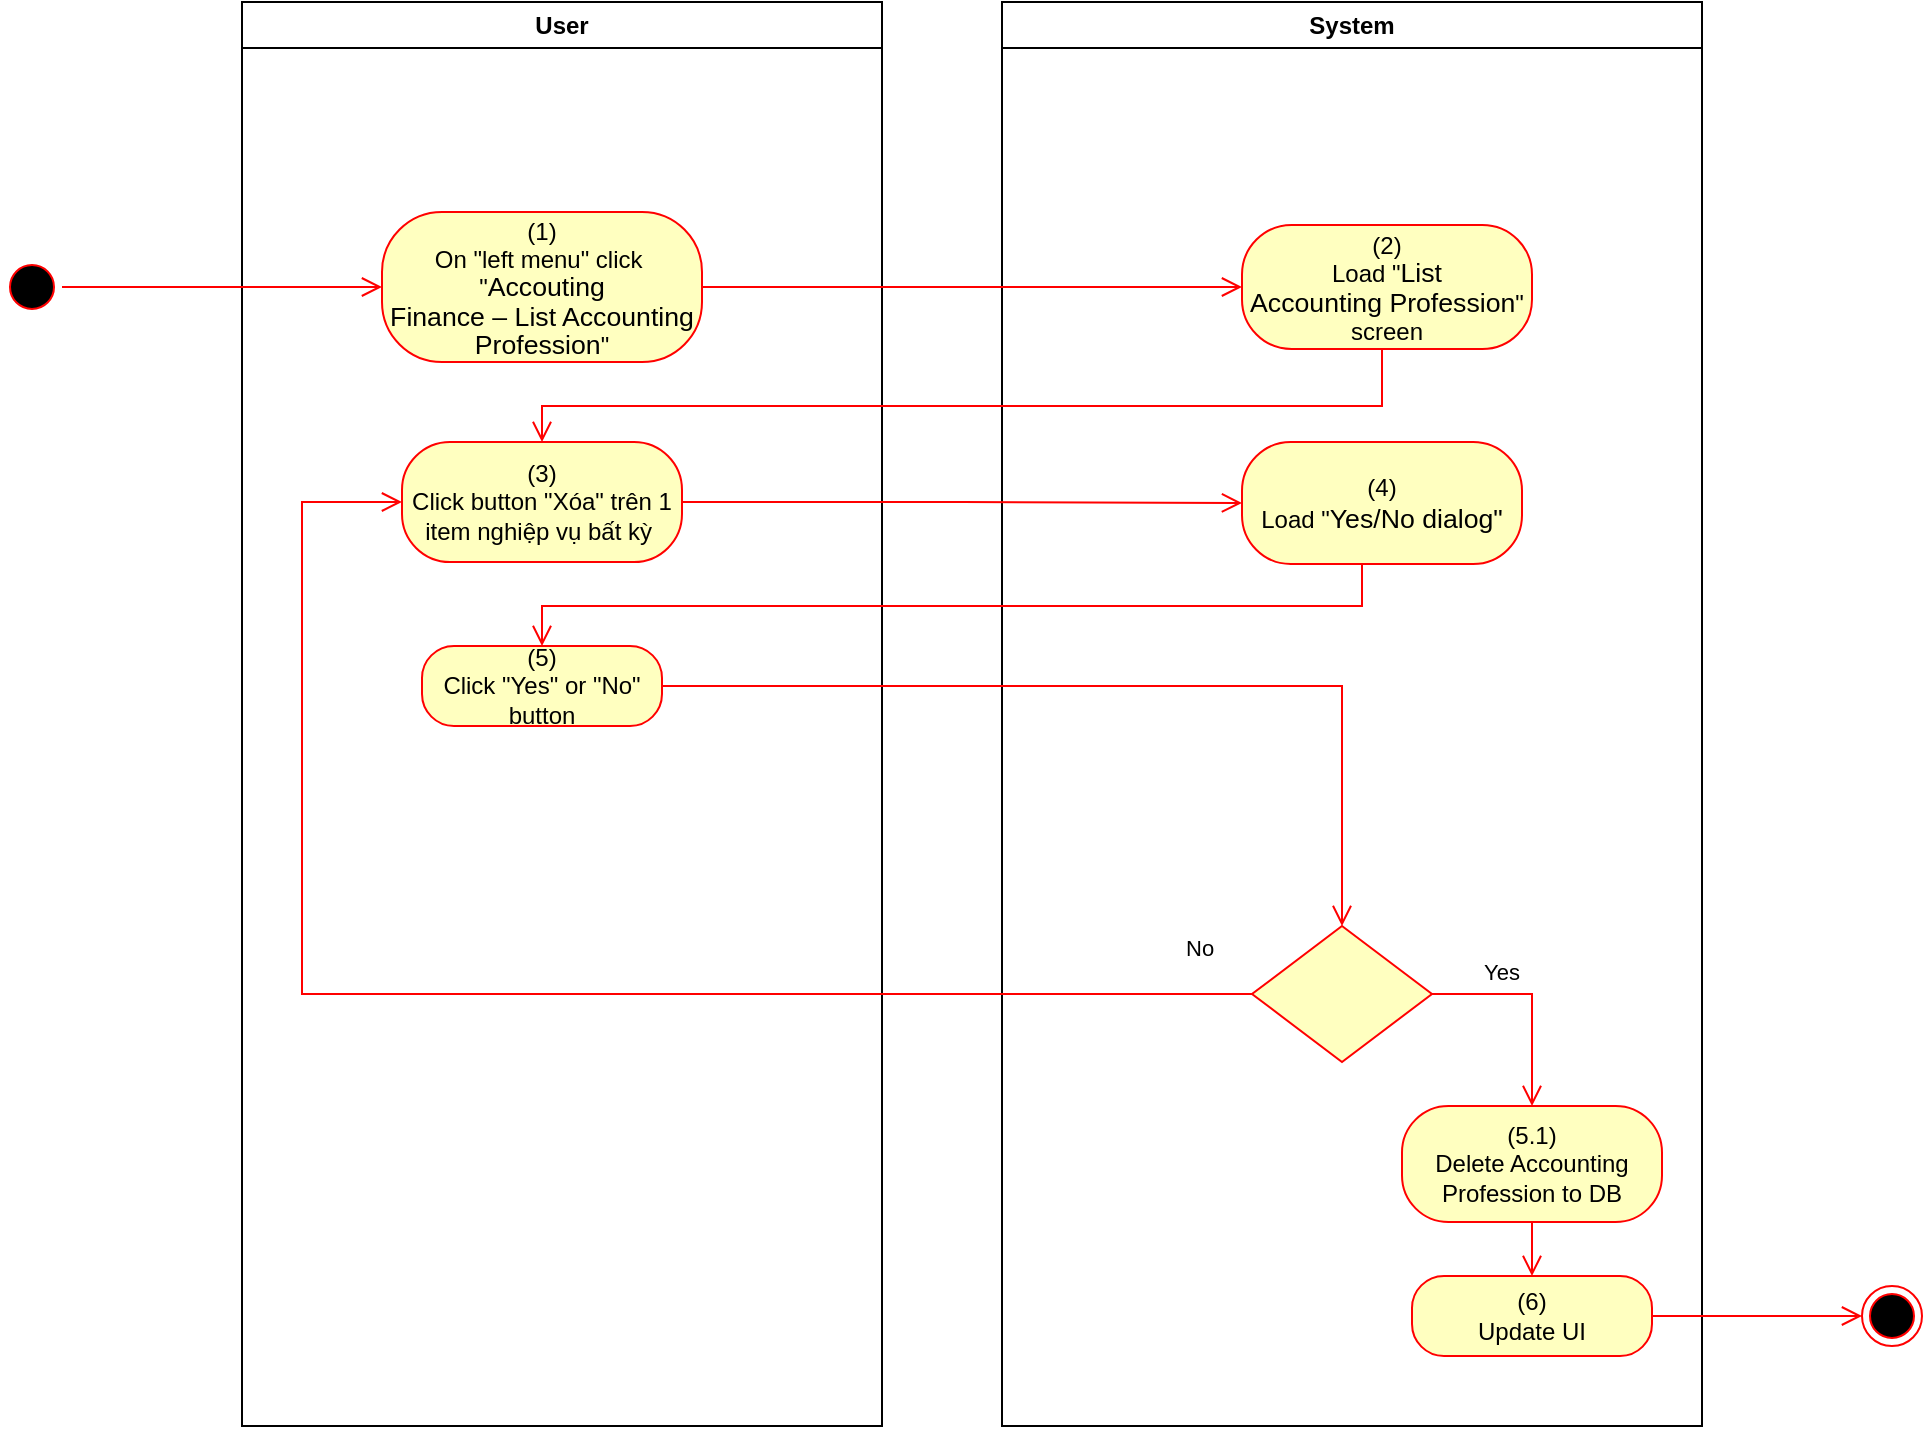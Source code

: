 <mxfile version="15.4.0" type="device"><diagram id="7PoQeCOyazmJgIUQAIgL" name="Page-1"><mxGraphModel dx="1086" dy="806" grid="1" gridSize="10" guides="1" tooltips="1" connect="1" arrows="1" fold="1" page="1" pageScale="1" pageWidth="850" pageHeight="1100" math="0" shadow="0"><root><mxCell id="0"/><mxCell id="1" parent="0"/><mxCell id="C84gHfv-LpyMnYBMsEaa-1" value="User" style="swimlane;whiteSpace=wrap" parent="1" vertex="1"><mxGeometry x="140" y="128" width="320" height="712" as="geometry"><mxRectangle x="120" y="128" width="60" height="23" as="alternateBounds"/></mxGeometry></mxCell><mxCell id="C84gHfv-LpyMnYBMsEaa-2" value="(1)&lt;br style=&quot;padding: 0px ; margin: 0px&quot;&gt;On &quot;left menu&quot; click&amp;nbsp;&lt;br style=&quot;padding: 0px ; margin: 0px&quot;&gt;&quot;&lt;span lang=&quot;EN-GB&quot; style=&quot;font-size: 10pt ; line-height: 14.267px ; font-family: &amp;#34;arial&amp;#34; , sans-serif&quot;&gt;Accouting&lt;br&gt;Finance – List Accounting Profession&lt;/span&gt;&quot;" style="rounded=1;whiteSpace=wrap;html=1;arcSize=40;fontColor=#000000;fillColor=#ffffc0;strokeColor=#ff0000;" parent="C84gHfv-LpyMnYBMsEaa-1" vertex="1"><mxGeometry x="70" y="105" width="160" height="75" as="geometry"/></mxCell><mxCell id="C84gHfv-LpyMnYBMsEaa-3" value="(3)&lt;br&gt;Click button &quot;Xóa&quot; trên 1 item nghiệp vụ bất kỳ&amp;nbsp;" style="rounded=1;whiteSpace=wrap;html=1;arcSize=40;fontColor=#000000;fillColor=#ffffc0;strokeColor=#ff0000;" parent="C84gHfv-LpyMnYBMsEaa-1" vertex="1"><mxGeometry x="80" y="220" width="140" height="60" as="geometry"/></mxCell><mxCell id="C84gHfv-LpyMnYBMsEaa-4" value="(5)&lt;br&gt;Click &quot;Yes&quot; or &quot;No&quot; button" style="rounded=1;whiteSpace=wrap;html=1;arcSize=40;fontColor=#000000;fillColor=#ffffc0;strokeColor=#ff0000;" parent="C84gHfv-LpyMnYBMsEaa-1" vertex="1"><mxGeometry x="90" y="322" width="120" height="40" as="geometry"/></mxCell><mxCell id="C84gHfv-LpyMnYBMsEaa-5" value="System" style="swimlane;whiteSpace=wrap;startSize=23;" parent="1" vertex="1"><mxGeometry x="520" y="128" width="350" height="712" as="geometry"/></mxCell><mxCell id="C84gHfv-LpyMnYBMsEaa-6" value="(2)&lt;br&gt;Load &quot;&lt;span lang=&quot;EN-GB&quot; style=&quot;font-size: 10pt ; line-height: 14.267px ; font-family: &amp;#34;arial&amp;#34; , sans-serif&quot;&gt;List&lt;br&gt;Accounting Profession&lt;/span&gt;&quot; screen" style="rounded=1;whiteSpace=wrap;html=1;arcSize=40;fontColor=#000000;fillColor=#ffffc0;strokeColor=#ff0000;" parent="C84gHfv-LpyMnYBMsEaa-5" vertex="1"><mxGeometry x="120" y="111.5" width="145" height="62" as="geometry"/></mxCell><mxCell id="C84gHfv-LpyMnYBMsEaa-7" value="" style="rhombus;whiteSpace=wrap;html=1;fillColor=#ffffc0;strokeColor=#ff0000;" parent="C84gHfv-LpyMnYBMsEaa-5" vertex="1"><mxGeometry x="125" y="462" width="90" height="68" as="geometry"/></mxCell><mxCell id="C84gHfv-LpyMnYBMsEaa-8" value="Yes" style="edgeStyle=orthogonalEdgeStyle;html=1;align=left;verticalAlign=top;endArrow=open;endSize=8;strokeColor=#ff0000;rounded=0;exitX=1;exitY=0.5;exitDx=0;exitDy=0;" parent="C84gHfv-LpyMnYBMsEaa-5" source="C84gHfv-LpyMnYBMsEaa-7" target="C84gHfv-LpyMnYBMsEaa-9" edge="1"><mxGeometry x="-0.549" y="24" relative="1" as="geometry"><mxPoint x="170" y="552" as="targetPoint"/><mxPoint as="offset"/></mxGeometry></mxCell><mxCell id="C84gHfv-LpyMnYBMsEaa-9" value="(5.1)&lt;br&gt;Delete Accounting Profession to DB" style="rounded=1;whiteSpace=wrap;html=1;arcSize=40;fontColor=#000000;fillColor=#ffffc0;strokeColor=#ff0000;" parent="C84gHfv-LpyMnYBMsEaa-5" vertex="1"><mxGeometry x="200" y="552" width="130" height="58" as="geometry"/></mxCell><mxCell id="C84gHfv-LpyMnYBMsEaa-10" value="(6)&lt;br&gt;Update UI" style="rounded=1;whiteSpace=wrap;html=1;arcSize=40;fontColor=#000000;fillColor=#ffffc0;strokeColor=#ff0000;" parent="C84gHfv-LpyMnYBMsEaa-5" vertex="1"><mxGeometry x="205" y="637" width="120" height="40" as="geometry"/></mxCell><mxCell id="C84gHfv-LpyMnYBMsEaa-11" value="" style="edgeStyle=orthogonalEdgeStyle;html=1;verticalAlign=bottom;endArrow=open;endSize=8;strokeColor=#ff0000;rounded=0;exitX=0.5;exitY=1;exitDx=0;exitDy=0;entryX=0.5;entryY=0;entryDx=0;entryDy=0;" parent="C84gHfv-LpyMnYBMsEaa-5" source="C84gHfv-LpyMnYBMsEaa-9" target="C84gHfv-LpyMnYBMsEaa-10" edge="1"><mxGeometry relative="1" as="geometry"><mxPoint x="170" y="642" as="targetPoint"/></mxGeometry></mxCell><mxCell id="C84gHfv-LpyMnYBMsEaa-12" value="(4)&lt;br&gt;Load &quot;&lt;font face=&quot;arial, sans-serif&quot;&gt;&lt;span style=&quot;font-size: 13.333px&quot;&gt;Yes/No dialog&quot;&lt;/span&gt;&lt;/font&gt;" style="rounded=1;whiteSpace=wrap;html=1;arcSize=40;fontColor=#000000;fillColor=#ffffc0;strokeColor=#ff0000;" parent="C84gHfv-LpyMnYBMsEaa-5" vertex="1"><mxGeometry x="120" y="220" width="140" height="61" as="geometry"/></mxCell><mxCell id="C84gHfv-LpyMnYBMsEaa-13" value="" style="ellipse;html=1;shape=startState;fillColor=#000000;strokeColor=#ff0000;" parent="1" vertex="1"><mxGeometry x="20" y="255.5" width="30" height="30" as="geometry"/></mxCell><mxCell id="C84gHfv-LpyMnYBMsEaa-14" value="" style="edgeStyle=orthogonalEdgeStyle;html=1;verticalAlign=bottom;endArrow=open;endSize=8;strokeColor=#ff0000;rounded=0;entryX=0;entryY=0.5;entryDx=0;entryDy=0;" parent="1" source="C84gHfv-LpyMnYBMsEaa-13" target="C84gHfv-LpyMnYBMsEaa-2" edge="1"><mxGeometry relative="1" as="geometry"><mxPoint x="200" y="253" as="targetPoint"/></mxGeometry></mxCell><mxCell id="C84gHfv-LpyMnYBMsEaa-15" value="" style="edgeStyle=orthogonalEdgeStyle;html=1;verticalAlign=bottom;endArrow=open;endSize=8;strokeColor=#ff0000;rounded=0;entryX=0;entryY=0.5;entryDx=0;entryDy=0;" parent="1" source="C84gHfv-LpyMnYBMsEaa-2" target="C84gHfv-LpyMnYBMsEaa-6" edge="1"><mxGeometry relative="1" as="geometry"><mxPoint x="600" y="271" as="targetPoint"/></mxGeometry></mxCell><mxCell id="C84gHfv-LpyMnYBMsEaa-16" value="" style="edgeStyle=orthogonalEdgeStyle;html=1;verticalAlign=bottom;endArrow=open;endSize=8;strokeColor=#ff0000;rounded=0;entryX=0.5;entryY=0;entryDx=0;entryDy=0;" parent="1" source="C84gHfv-LpyMnYBMsEaa-6" target="C84gHfv-LpyMnYBMsEaa-3" edge="1"><mxGeometry relative="1" as="geometry"><mxPoint x="685" y="350" as="targetPoint"/><Array as="points"><mxPoint x="710" y="330"/><mxPoint x="290" y="330"/></Array></mxGeometry></mxCell><mxCell id="C84gHfv-LpyMnYBMsEaa-17" value="" style="ellipse;html=1;shape=endState;fillColor=#000000;strokeColor=#ff0000;" parent="1" vertex="1"><mxGeometry x="950" y="770" width="30" height="30" as="geometry"/></mxCell><mxCell id="C84gHfv-LpyMnYBMsEaa-18" value="" style="edgeStyle=orthogonalEdgeStyle;html=1;verticalAlign=bottom;endArrow=open;endSize=8;strokeColor=#ff0000;rounded=0;exitX=1;exitY=0.5;exitDx=0;exitDy=0;entryX=0;entryY=0.5;entryDx=0;entryDy=0;" parent="1" source="C84gHfv-LpyMnYBMsEaa-10" target="C84gHfv-LpyMnYBMsEaa-17" edge="1"><mxGeometry relative="1" as="geometry"><mxPoint x="820" y="760" as="targetPoint"/><mxPoint x="820" y="700" as="sourcePoint"/></mxGeometry></mxCell><mxCell id="C84gHfv-LpyMnYBMsEaa-19" value="" style="edgeStyle=orthogonalEdgeStyle;html=1;verticalAlign=bottom;endArrow=open;endSize=8;strokeColor=#ff0000;rounded=0;entryX=0;entryY=0.5;entryDx=0;entryDy=0;" parent="1" source="C84gHfv-LpyMnYBMsEaa-3" target="C84gHfv-LpyMnYBMsEaa-12" edge="1"><mxGeometry relative="1" as="geometry"><mxPoint x="280" y="463" as="targetPoint"/></mxGeometry></mxCell><mxCell id="C84gHfv-LpyMnYBMsEaa-20" value="" style="edgeStyle=orthogonalEdgeStyle;html=1;verticalAlign=bottom;endArrow=open;endSize=8;strokeColor=#ff0000;rounded=0;entryX=0.5;entryY=0;entryDx=0;entryDy=0;" parent="1" source="C84gHfv-LpyMnYBMsEaa-12" target="C84gHfv-LpyMnYBMsEaa-4" edge="1"><mxGeometry relative="1" as="geometry"><mxPoint x="690" y="460" as="targetPoint"/><Array as="points"><mxPoint x="700" y="430"/><mxPoint x="290" y="430"/></Array></mxGeometry></mxCell><mxCell id="C84gHfv-LpyMnYBMsEaa-21" value="" style="edgeStyle=orthogonalEdgeStyle;html=1;verticalAlign=bottom;endArrow=open;endSize=8;strokeColor=#ff0000;rounded=0;entryX=0.5;entryY=0;entryDx=0;entryDy=0;" parent="1" source="C84gHfv-LpyMnYBMsEaa-4" target="C84gHfv-LpyMnYBMsEaa-7" edge="1"><mxGeometry relative="1" as="geometry"><mxPoint x="700" y="550" as="targetPoint"/></mxGeometry></mxCell><mxCell id="C84gHfv-LpyMnYBMsEaa-22" value="No" style="edgeStyle=orthogonalEdgeStyle;html=1;align=left;verticalAlign=bottom;endArrow=open;endSize=8;strokeColor=#ff0000;rounded=0;entryX=0;entryY=0.5;entryDx=0;entryDy=0;exitX=0;exitY=0.5;exitDx=0;exitDy=0;" parent="1" source="C84gHfv-LpyMnYBMsEaa-7" target="C84gHfv-LpyMnYBMsEaa-3" edge="1"><mxGeometry x="-0.909" y="-14" relative="1" as="geometry"><mxPoint x="590" y="680" as="targetPoint"/><Array as="points"><mxPoint x="170" y="624"/><mxPoint x="170" y="378"/></Array><mxPoint as="offset"/></mxGeometry></mxCell></root></mxGraphModel></diagram></mxfile>